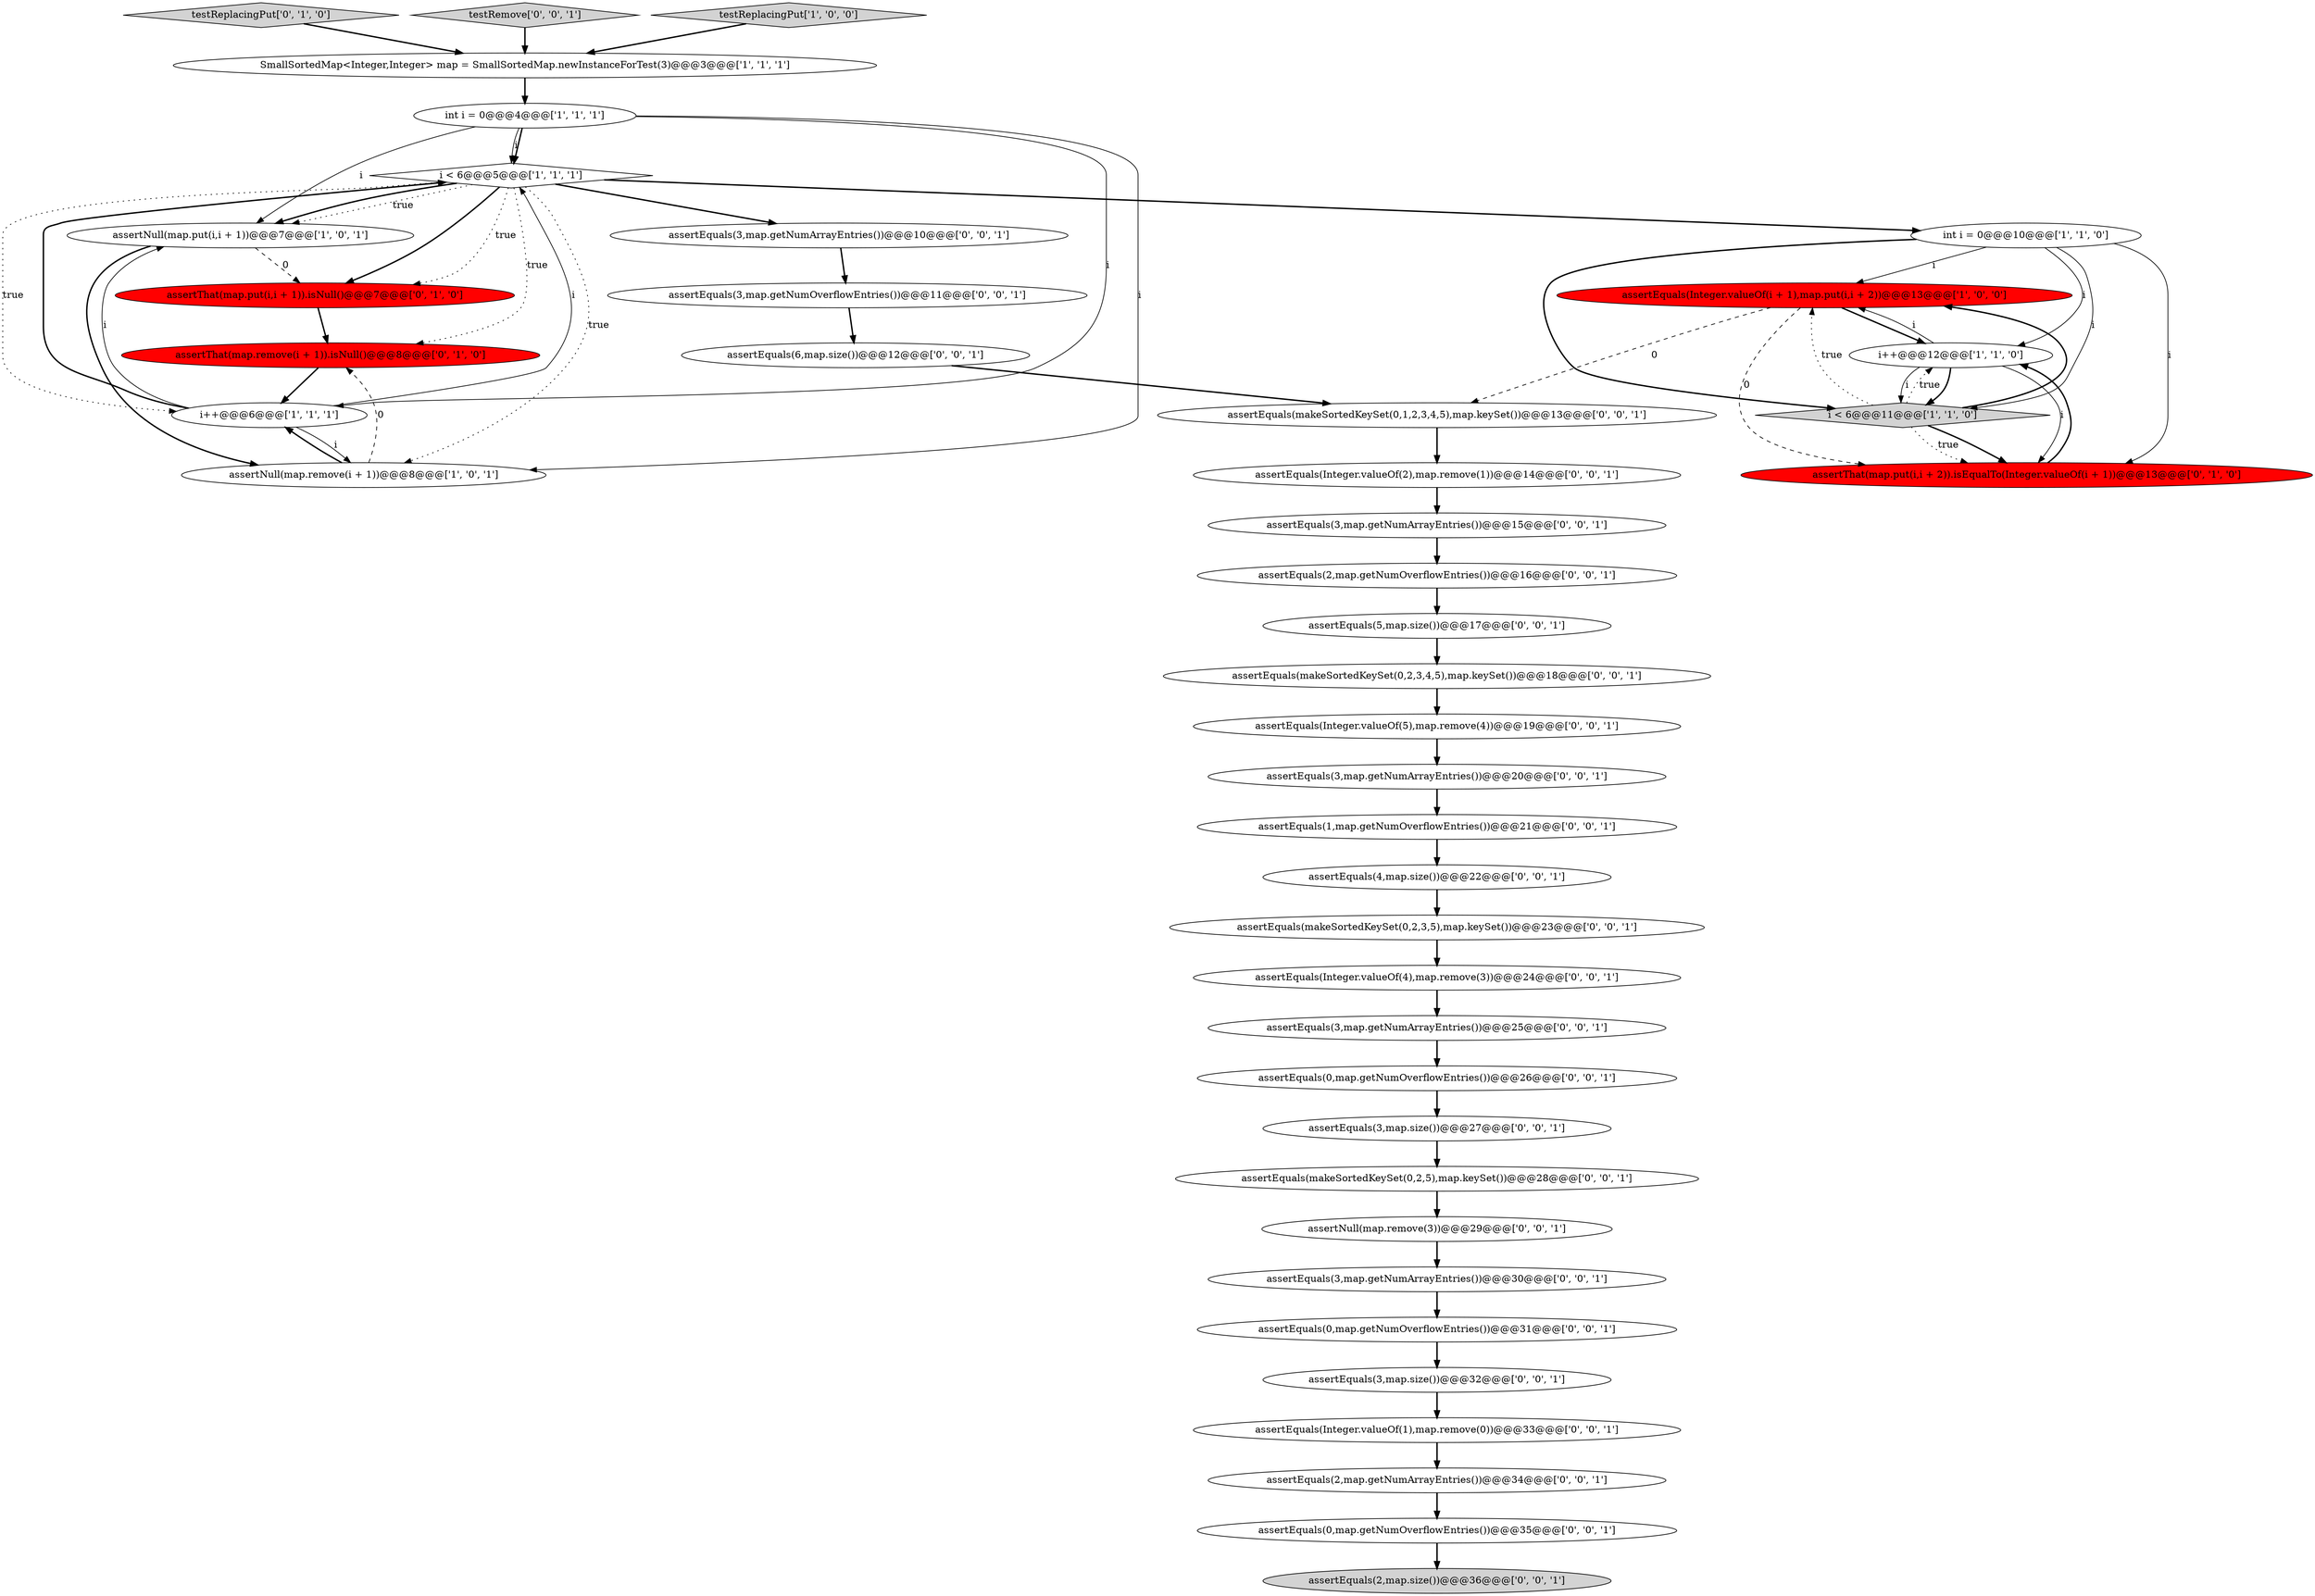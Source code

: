 digraph {
17 [style = filled, label = "assertEquals(0,map.getNumOverflowEntries())@@@31@@@['0', '0', '1']", fillcolor = white, shape = ellipse image = "AAA0AAABBB3BBB"];
28 [style = filled, label = "assertEquals(3,map.getNumArrayEntries())@@@25@@@['0', '0', '1']", fillcolor = white, shape = ellipse image = "AAA0AAABBB3BBB"];
2 [style = filled, label = "i < 6@@@11@@@['1', '1', '0']", fillcolor = lightgray, shape = diamond image = "AAA0AAABBB1BBB"];
30 [style = filled, label = "assertNull(map.remove(3))@@@29@@@['0', '0', '1']", fillcolor = white, shape = ellipse image = "AAA0AAABBB3BBB"];
39 [style = filled, label = "assertEquals(2,map.size())@@@36@@@['0', '0', '1']", fillcolor = lightgray, shape = ellipse image = "AAA0AAABBB3BBB"];
0 [style = filled, label = "SmallSortedMap<Integer,Integer> map = SmallSortedMap.newInstanceForTest(3)@@@3@@@['1', '1', '1']", fillcolor = white, shape = ellipse image = "AAA0AAABBB1BBB"];
5 [style = filled, label = "assertNull(map.put(i,i + 1))@@@7@@@['1', '0', '1']", fillcolor = white, shape = ellipse image = "AAA0AAABBB1BBB"];
19 [style = filled, label = "assertEquals(3,map.size())@@@32@@@['0', '0', '1']", fillcolor = white, shape = ellipse image = "AAA0AAABBB3BBB"];
6 [style = filled, label = "i++@@@12@@@['1', '1', '0']", fillcolor = white, shape = ellipse image = "AAA0AAABBB1BBB"];
20 [style = filled, label = "assertEquals(2,map.getNumOverflowEntries())@@@16@@@['0', '0', '1']", fillcolor = white, shape = ellipse image = "AAA0AAABBB3BBB"];
10 [style = filled, label = "assertEquals(Integer.valueOf(i + 1),map.put(i,i + 2))@@@13@@@['1', '0', '0']", fillcolor = red, shape = ellipse image = "AAA1AAABBB1BBB"];
41 [style = filled, label = "assertEquals(makeSortedKeySet(0,2,3,4,5),map.keySet())@@@18@@@['0', '0', '1']", fillcolor = white, shape = ellipse image = "AAA0AAABBB3BBB"];
27 [style = filled, label = "assertEquals(3,map.getNumArrayEntries())@@@30@@@['0', '0', '1']", fillcolor = white, shape = ellipse image = "AAA0AAABBB3BBB"];
12 [style = filled, label = "testReplacingPut['0', '1', '0']", fillcolor = lightgray, shape = diamond image = "AAA0AAABBB2BBB"];
25 [style = filled, label = "assertEquals(3,map.getNumArrayEntries())@@@15@@@['0', '0', '1']", fillcolor = white, shape = ellipse image = "AAA0AAABBB3BBB"];
13 [style = filled, label = "assertThat(map.remove(i + 1)).isNull()@@@8@@@['0', '1', '0']", fillcolor = red, shape = ellipse image = "AAA1AAABBB2BBB"];
23 [style = filled, label = "assertEquals(Integer.valueOf(2),map.remove(1))@@@14@@@['0', '0', '1']", fillcolor = white, shape = ellipse image = "AAA0AAABBB3BBB"];
29 [style = filled, label = "assertEquals(0,map.getNumOverflowEntries())@@@26@@@['0', '0', '1']", fillcolor = white, shape = ellipse image = "AAA0AAABBB3BBB"];
38 [style = filled, label = "assertEquals(3,map.size())@@@27@@@['0', '0', '1']", fillcolor = white, shape = ellipse image = "AAA0AAABBB3BBB"];
40 [style = filled, label = "assertEquals(6,map.size())@@@12@@@['0', '0', '1']", fillcolor = white, shape = ellipse image = "AAA0AAABBB3BBB"];
7 [style = filled, label = "i++@@@6@@@['1', '1', '1']", fillcolor = white, shape = ellipse image = "AAA0AAABBB1BBB"];
18 [style = filled, label = "testRemove['0', '0', '1']", fillcolor = lightgray, shape = diamond image = "AAA0AAABBB3BBB"];
42 [style = filled, label = "assertEquals(3,map.getNumOverflowEntries())@@@11@@@['0', '0', '1']", fillcolor = white, shape = ellipse image = "AAA0AAABBB3BBB"];
31 [style = filled, label = "assertEquals(Integer.valueOf(1),map.remove(0))@@@33@@@['0', '0', '1']", fillcolor = white, shape = ellipse image = "AAA0AAABBB3BBB"];
3 [style = filled, label = "testReplacingPut['1', '0', '0']", fillcolor = lightgray, shape = diamond image = "AAA0AAABBB1BBB"];
11 [style = filled, label = "assertThat(map.put(i,i + 1)).isNull()@@@7@@@['0', '1', '0']", fillcolor = red, shape = ellipse image = "AAA1AAABBB2BBB"];
37 [style = filled, label = "assertEquals(Integer.valueOf(5),map.remove(4))@@@19@@@['0', '0', '1']", fillcolor = white, shape = ellipse image = "AAA0AAABBB3BBB"];
14 [style = filled, label = "assertThat(map.put(i,i + 2)).isEqualTo(Integer.valueOf(i + 1))@@@13@@@['0', '1', '0']", fillcolor = red, shape = ellipse image = "AAA1AAABBB2BBB"];
32 [style = filled, label = "assertEquals(3,map.getNumArrayEntries())@@@10@@@['0', '0', '1']", fillcolor = white, shape = ellipse image = "AAA0AAABBB3BBB"];
16 [style = filled, label = "assertEquals(4,map.size())@@@22@@@['0', '0', '1']", fillcolor = white, shape = ellipse image = "AAA0AAABBB3BBB"];
33 [style = filled, label = "assertEquals(makeSortedKeySet(0,2,3,5),map.keySet())@@@23@@@['0', '0', '1']", fillcolor = white, shape = ellipse image = "AAA0AAABBB3BBB"];
8 [style = filled, label = "int i = 0@@@4@@@['1', '1', '1']", fillcolor = white, shape = ellipse image = "AAA0AAABBB1BBB"];
4 [style = filled, label = "assertNull(map.remove(i + 1))@@@8@@@['1', '0', '1']", fillcolor = white, shape = ellipse image = "AAA0AAABBB1BBB"];
15 [style = filled, label = "assertEquals(3,map.getNumArrayEntries())@@@20@@@['0', '0', '1']", fillcolor = white, shape = ellipse image = "AAA0AAABBB3BBB"];
1 [style = filled, label = "i < 6@@@5@@@['1', '1', '1']", fillcolor = white, shape = diamond image = "AAA0AAABBB1BBB"];
22 [style = filled, label = "assertEquals(0,map.getNumOverflowEntries())@@@35@@@['0', '0', '1']", fillcolor = white, shape = ellipse image = "AAA0AAABBB3BBB"];
24 [style = filled, label = "assertEquals(makeSortedKeySet(0,1,2,3,4,5),map.keySet())@@@13@@@['0', '0', '1']", fillcolor = white, shape = ellipse image = "AAA0AAABBB3BBB"];
36 [style = filled, label = "assertEquals(makeSortedKeySet(0,2,5),map.keySet())@@@28@@@['0', '0', '1']", fillcolor = white, shape = ellipse image = "AAA0AAABBB3BBB"];
35 [style = filled, label = "assertEquals(2,map.getNumArrayEntries())@@@34@@@['0', '0', '1']", fillcolor = white, shape = ellipse image = "AAA0AAABBB3BBB"];
34 [style = filled, label = "assertEquals(Integer.valueOf(4),map.remove(3))@@@24@@@['0', '0', '1']", fillcolor = white, shape = ellipse image = "AAA0AAABBB3BBB"];
26 [style = filled, label = "assertEquals(1,map.getNumOverflowEntries())@@@21@@@['0', '0', '1']", fillcolor = white, shape = ellipse image = "AAA0AAABBB3BBB"];
21 [style = filled, label = "assertEquals(5,map.size())@@@17@@@['0', '0', '1']", fillcolor = white, shape = ellipse image = "AAA0AAABBB3BBB"];
9 [style = filled, label = "int i = 0@@@10@@@['1', '1', '0']", fillcolor = white, shape = ellipse image = "AAA0AAABBB1BBB"];
1->5 [style = bold, label=""];
28->29 [style = bold, label=""];
23->25 [style = bold, label=""];
7->1 [style = bold, label=""];
9->14 [style = solid, label="i"];
9->2 [style = bold, label=""];
19->31 [style = bold, label=""];
35->22 [style = bold, label=""];
7->1 [style = solid, label="i"];
1->11 [style = dotted, label="true"];
41->37 [style = bold, label=""];
30->27 [style = bold, label=""];
21->41 [style = bold, label=""];
9->2 [style = solid, label="i"];
38->36 [style = bold, label=""];
37->15 [style = bold, label=""];
1->4 [style = dotted, label="true"];
6->14 [style = solid, label="i"];
2->10 [style = bold, label=""];
12->0 [style = bold, label=""];
10->6 [style = bold, label=""];
42->40 [style = bold, label=""];
17->19 [style = bold, label=""];
4->7 [style = bold, label=""];
3->0 [style = bold, label=""];
1->9 [style = bold, label=""];
1->11 [style = bold, label=""];
15->26 [style = bold, label=""];
7->4 [style = solid, label="i"];
6->2 [style = bold, label=""];
20->21 [style = bold, label=""];
7->5 [style = solid, label="i"];
9->10 [style = solid, label="i"];
8->1 [style = bold, label=""];
26->16 [style = bold, label=""];
34->28 [style = bold, label=""];
36->30 [style = bold, label=""];
25->20 [style = bold, label=""];
1->7 [style = dotted, label="true"];
1->13 [style = dotted, label="true"];
6->2 [style = solid, label="i"];
31->35 [style = bold, label=""];
9->6 [style = solid, label="i"];
5->11 [style = dashed, label="0"];
16->33 [style = bold, label=""];
2->6 [style = dotted, label="true"];
13->7 [style = bold, label=""];
8->5 [style = solid, label="i"];
8->1 [style = solid, label="i"];
5->4 [style = bold, label=""];
11->13 [style = bold, label=""];
2->14 [style = bold, label=""];
0->8 [style = bold, label=""];
27->17 [style = bold, label=""];
6->10 [style = solid, label="i"];
1->32 [style = bold, label=""];
22->39 [style = bold, label=""];
40->24 [style = bold, label=""];
2->14 [style = dotted, label="true"];
29->38 [style = bold, label=""];
4->13 [style = dashed, label="0"];
32->42 [style = bold, label=""];
8->7 [style = solid, label="i"];
33->34 [style = bold, label=""];
1->5 [style = dotted, label="true"];
10->24 [style = dashed, label="0"];
14->6 [style = bold, label=""];
18->0 [style = bold, label=""];
8->4 [style = solid, label="i"];
10->14 [style = dashed, label="0"];
2->10 [style = dotted, label="true"];
24->23 [style = bold, label=""];
}

